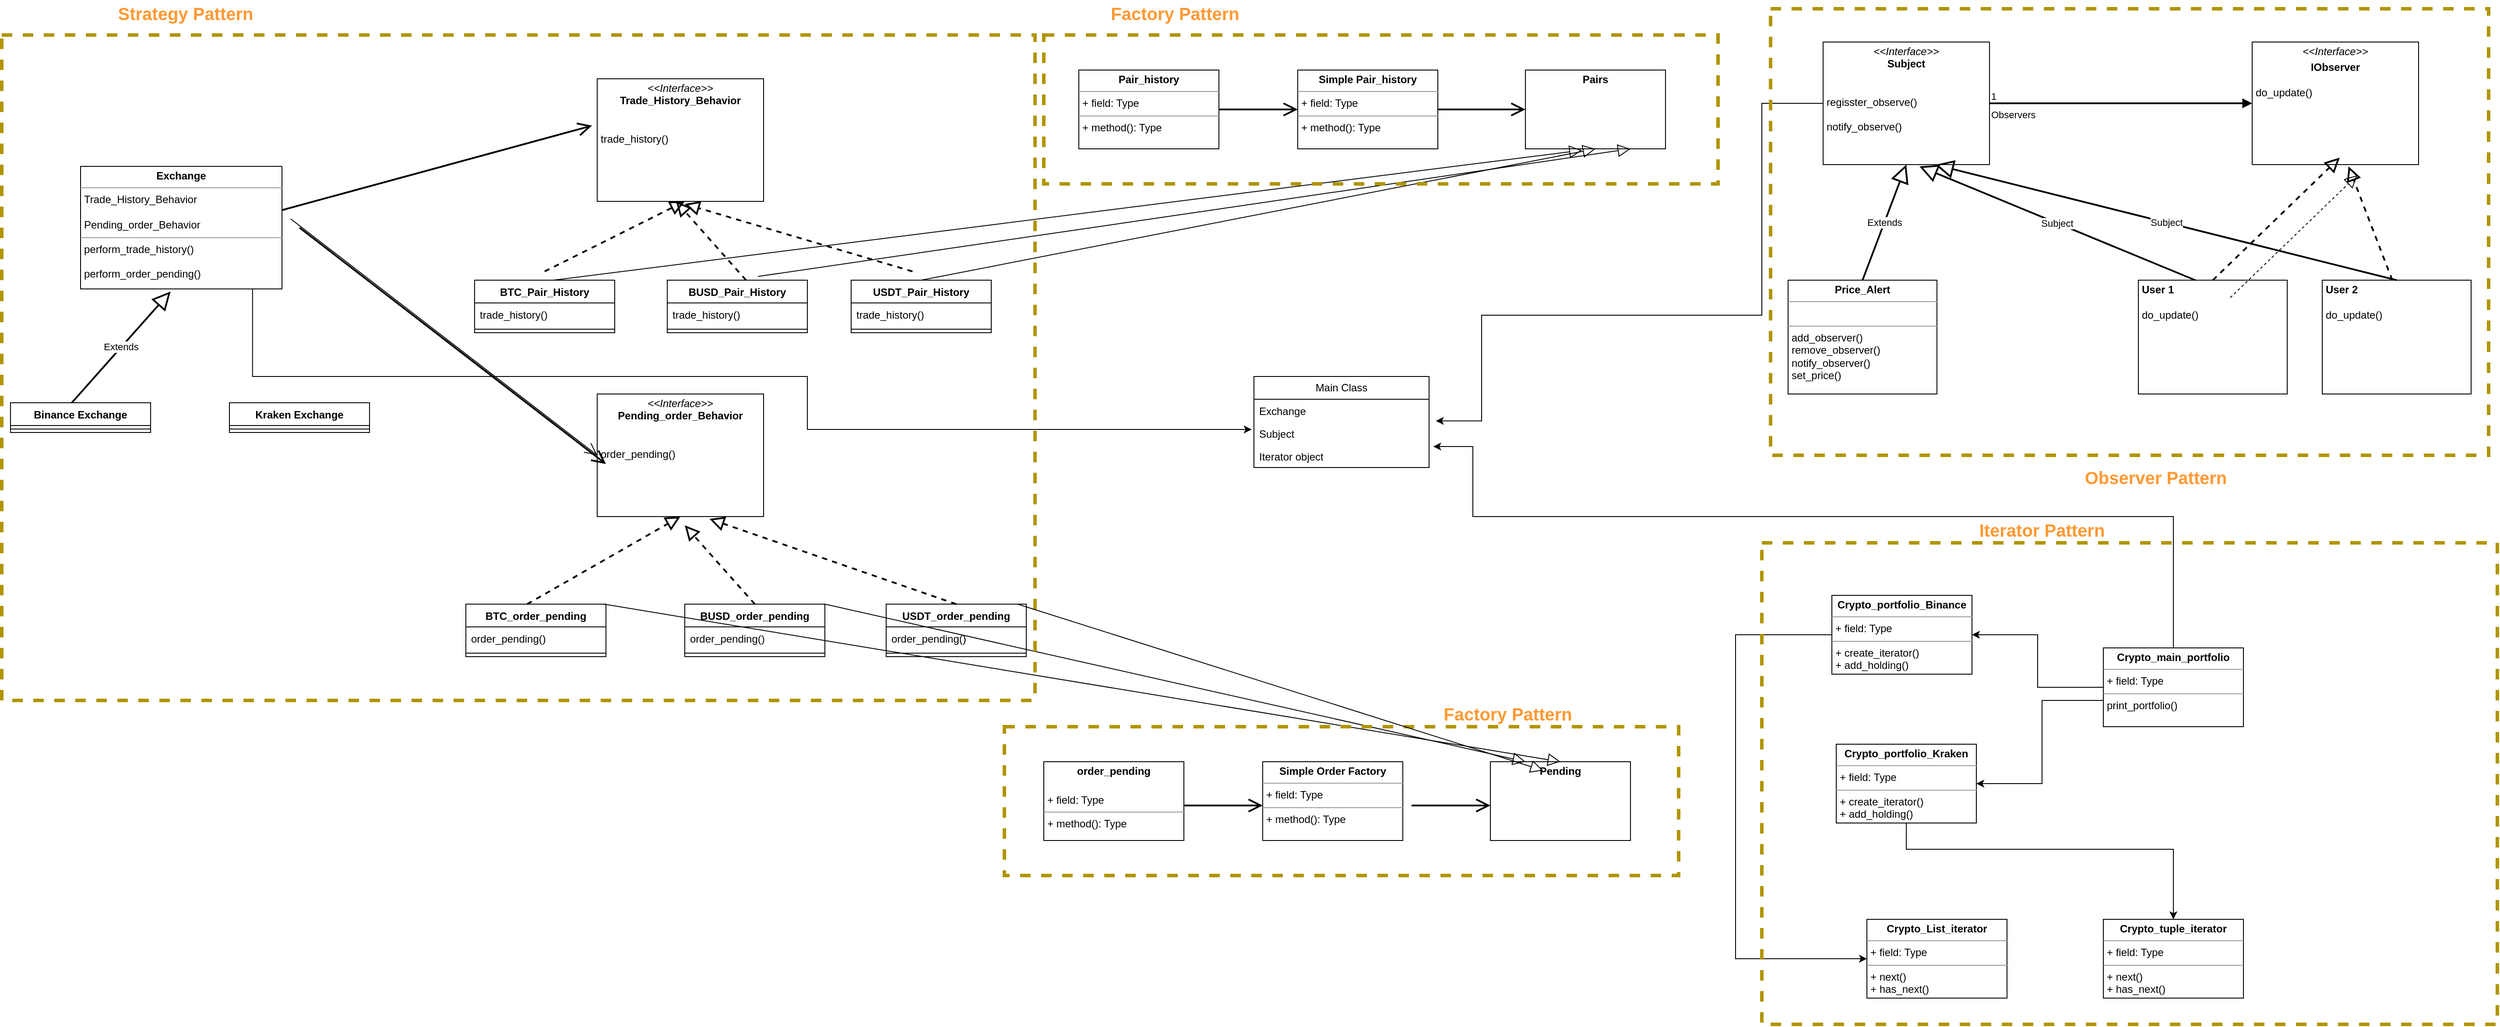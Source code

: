 <mxfile version="21.5.2" type="github">
  <diagram name="Page-1" id="w4T9-c-zakdsH0iH4GYn">
    <mxGraphModel dx="1517" dy="825" grid="1" gridSize="10" guides="1" tooltips="1" connect="1" arrows="1" fold="1" page="1" pageScale="1" pageWidth="3300" pageHeight="2339" math="0" shadow="0">
      <root>
        <mxCell id="0" />
        <mxCell id="1" parent="0" />
        <mxCell id="L4LY4rmguNBgHFEG2ncI-16" value="&lt;p style=&quot;margin:0px;margin-top:4px;text-align:center;&quot;&gt;&lt;b&gt;Exchange&lt;/b&gt;&lt;/p&gt;&lt;hr size=&quot;1&quot;&gt;&lt;p style=&quot;margin:0px;margin-left:4px;&quot;&gt;Trade_History_Behavior&lt;/p&gt;&lt;p style=&quot;margin:0px;margin-left:4px;&quot;&gt;&lt;br&gt;&lt;/p&gt;&lt;p style=&quot;margin:0px;margin-left:4px;&quot;&gt;Pending_order_Behavior&lt;/p&gt;&lt;hr size=&quot;1&quot;&gt;&lt;p style=&quot;margin:0px;margin-left:4px;&quot;&gt;perform_trade_history()&lt;/p&gt;&lt;p style=&quot;margin:0px;margin-left:4px;&quot;&gt;&lt;br&gt;&lt;/p&gt;&lt;p style=&quot;margin:0px;margin-left:4px;&quot;&gt;perform_order_pending()&lt;br&gt;&lt;/p&gt;" style="verticalAlign=top;align=left;overflow=fill;fontSize=12;fontFamily=Helvetica;html=1;whiteSpace=wrap;" vertex="1" parent="1">
          <mxGeometry x="100" y="200" width="230" height="140" as="geometry" />
        </mxCell>
        <mxCell id="L4LY4rmguNBgHFEG2ncI-18" value="&lt;p style=&quot;margin:0px;margin-top:4px;text-align:center;&quot;&gt;&lt;i&gt;&amp;lt;&amp;lt;Interface&amp;gt;&amp;gt;&lt;/i&gt;&lt;br&gt;&lt;b&gt;Trade_History_Behavior&lt;/b&gt;&lt;/p&gt;&lt;p style=&quot;margin:0px;margin-left:4px;&quot;&gt;&lt;br&gt;&lt;/p&gt;&lt;p style=&quot;margin:0px;margin-left:4px;&quot;&gt;&lt;br&gt;&lt;/p&gt;&lt;p style=&quot;margin:0px;margin-left:4px;&quot;&gt;trade_history()&lt;/p&gt;" style="verticalAlign=top;align=left;overflow=fill;fontSize=12;fontFamily=Helvetica;html=1;whiteSpace=wrap;" vertex="1" parent="1">
          <mxGeometry x="690" y="100" width="190" height="140" as="geometry" />
        </mxCell>
        <mxCell id="L4LY4rmguNBgHFEG2ncI-19" value="BTC_Pair_History" style="swimlane;fontStyle=1;align=center;verticalAlign=top;childLayout=stackLayout;horizontal=1;startSize=26;horizontalStack=0;resizeParent=1;resizeParentMax=0;resizeLast=0;collapsible=1;marginBottom=0;whiteSpace=wrap;html=1;" vertex="1" parent="1">
          <mxGeometry x="550" y="330" width="160" height="60" as="geometry" />
        </mxCell>
        <mxCell id="L4LY4rmguNBgHFEG2ncI-20" value="trade_history()" style="text;strokeColor=none;fillColor=none;align=left;verticalAlign=top;spacingLeft=4;spacingRight=4;overflow=hidden;rotatable=0;points=[[0,0.5],[1,0.5]];portConstraint=eastwest;whiteSpace=wrap;html=1;" vertex="1" parent="L4LY4rmguNBgHFEG2ncI-19">
          <mxGeometry y="26" width="160" height="26" as="geometry" />
        </mxCell>
        <mxCell id="L4LY4rmguNBgHFEG2ncI-21" value="" style="line;strokeWidth=1;fillColor=none;align=left;verticalAlign=middle;spacingTop=-1;spacingLeft=3;spacingRight=3;rotatable=0;labelPosition=right;points=[];portConstraint=eastwest;strokeColor=inherit;" vertex="1" parent="L4LY4rmguNBgHFEG2ncI-19">
          <mxGeometry y="52" width="160" height="8" as="geometry" />
        </mxCell>
        <mxCell id="L4LY4rmguNBgHFEG2ncI-23" value="BUSD_Pair_History" style="swimlane;fontStyle=1;align=center;verticalAlign=top;childLayout=stackLayout;horizontal=1;startSize=26;horizontalStack=0;resizeParent=1;resizeParentMax=0;resizeLast=0;collapsible=1;marginBottom=0;whiteSpace=wrap;html=1;" vertex="1" parent="1">
          <mxGeometry x="770" y="330" width="160" height="60" as="geometry" />
        </mxCell>
        <mxCell id="L4LY4rmguNBgHFEG2ncI-24" value="trade_history()" style="text;strokeColor=none;fillColor=none;align=left;verticalAlign=top;spacingLeft=4;spacingRight=4;overflow=hidden;rotatable=0;points=[[0,0.5],[1,0.5]];portConstraint=eastwest;whiteSpace=wrap;html=1;" vertex="1" parent="L4LY4rmguNBgHFEG2ncI-23">
          <mxGeometry y="26" width="160" height="26" as="geometry" />
        </mxCell>
        <mxCell id="L4LY4rmguNBgHFEG2ncI-25" value="" style="line;strokeWidth=1;fillColor=none;align=left;verticalAlign=middle;spacingTop=-1;spacingLeft=3;spacingRight=3;rotatable=0;labelPosition=right;points=[];portConstraint=eastwest;strokeColor=inherit;" vertex="1" parent="L4LY4rmguNBgHFEG2ncI-23">
          <mxGeometry y="52" width="160" height="8" as="geometry" />
        </mxCell>
        <mxCell id="L4LY4rmguNBgHFEG2ncI-27" value="USDT_Pair_History" style="swimlane;fontStyle=1;align=center;verticalAlign=top;childLayout=stackLayout;horizontal=1;startSize=26;horizontalStack=0;resizeParent=1;resizeParentMax=0;resizeLast=0;collapsible=1;marginBottom=0;whiteSpace=wrap;html=1;" vertex="1" parent="1">
          <mxGeometry x="980" y="330" width="160" height="60" as="geometry" />
        </mxCell>
        <mxCell id="L4LY4rmguNBgHFEG2ncI-28" value="trade_history()" style="text;strokeColor=none;fillColor=none;align=left;verticalAlign=top;spacingLeft=4;spacingRight=4;overflow=hidden;rotatable=0;points=[[0,0.5],[1,0.5]];portConstraint=eastwest;whiteSpace=wrap;html=1;" vertex="1" parent="L4LY4rmguNBgHFEG2ncI-27">
          <mxGeometry y="26" width="160" height="26" as="geometry" />
        </mxCell>
        <mxCell id="L4LY4rmguNBgHFEG2ncI-29" value="" style="line;strokeWidth=1;fillColor=none;align=left;verticalAlign=middle;spacingTop=-1;spacingLeft=3;spacingRight=3;rotatable=0;labelPosition=right;points=[];portConstraint=eastwest;strokeColor=inherit;" vertex="1" parent="L4LY4rmguNBgHFEG2ncI-27">
          <mxGeometry y="52" width="160" height="8" as="geometry" />
        </mxCell>
        <mxCell id="L4LY4rmguNBgHFEG2ncI-31" value="&lt;p style=&quot;margin:0px;margin-top:4px;text-align:center;&quot;&gt;&lt;i&gt;&amp;lt;&amp;lt;Interface&amp;gt;&amp;gt;&lt;/i&gt;&lt;br&gt;&lt;b&gt;Pending_order_Behavior&lt;/b&gt;&lt;/p&gt;&lt;p style=&quot;margin:0px;margin-left:4px;&quot;&gt;&lt;br&gt;&lt;/p&gt;&lt;p style=&quot;margin:0px;margin-left:4px;&quot;&gt;&lt;br&gt;&lt;/p&gt;&lt;p style=&quot;margin:0px;margin-left:4px;&quot;&gt;order_pending()&lt;/p&gt;" style="verticalAlign=top;align=left;overflow=fill;fontSize=12;fontFamily=Helvetica;html=1;whiteSpace=wrap;" vertex="1" parent="1">
          <mxGeometry x="690" y="460" width="190" height="140" as="geometry" />
        </mxCell>
        <mxCell id="L4LY4rmguNBgHFEG2ncI-35" value="BTC_order_pending" style="swimlane;fontStyle=1;align=center;verticalAlign=top;childLayout=stackLayout;horizontal=1;startSize=26;horizontalStack=0;resizeParent=1;resizeParentMax=0;resizeLast=0;collapsible=1;marginBottom=0;whiteSpace=wrap;html=1;" vertex="1" parent="1">
          <mxGeometry x="540" y="700" width="160" height="60" as="geometry" />
        </mxCell>
        <mxCell id="L4LY4rmguNBgHFEG2ncI-36" value="order_pending()" style="text;strokeColor=none;fillColor=none;align=left;verticalAlign=top;spacingLeft=4;spacingRight=4;overflow=hidden;rotatable=0;points=[[0,0.5],[1,0.5]];portConstraint=eastwest;whiteSpace=wrap;html=1;" vertex="1" parent="L4LY4rmguNBgHFEG2ncI-35">
          <mxGeometry y="26" width="160" height="26" as="geometry" />
        </mxCell>
        <mxCell id="L4LY4rmguNBgHFEG2ncI-37" value="" style="line;strokeWidth=1;fillColor=none;align=left;verticalAlign=middle;spacingTop=-1;spacingLeft=3;spacingRight=3;rotatable=0;labelPosition=right;points=[];portConstraint=eastwest;strokeColor=inherit;" vertex="1" parent="L4LY4rmguNBgHFEG2ncI-35">
          <mxGeometry y="52" width="160" height="8" as="geometry" />
        </mxCell>
        <mxCell id="L4LY4rmguNBgHFEG2ncI-38" value="BUSD_order_pending" style="swimlane;fontStyle=1;align=center;verticalAlign=top;childLayout=stackLayout;horizontal=1;startSize=26;horizontalStack=0;resizeParent=1;resizeParentMax=0;resizeLast=0;collapsible=1;marginBottom=0;whiteSpace=wrap;html=1;" vertex="1" parent="1">
          <mxGeometry x="790" y="700" width="160" height="60" as="geometry" />
        </mxCell>
        <mxCell id="L4LY4rmguNBgHFEG2ncI-39" value="order_pending()" style="text;strokeColor=none;fillColor=none;align=left;verticalAlign=top;spacingLeft=4;spacingRight=4;overflow=hidden;rotatable=0;points=[[0,0.5],[1,0.5]];portConstraint=eastwest;whiteSpace=wrap;html=1;" vertex="1" parent="L4LY4rmguNBgHFEG2ncI-38">
          <mxGeometry y="26" width="160" height="26" as="geometry" />
        </mxCell>
        <mxCell id="L4LY4rmguNBgHFEG2ncI-40" value="" style="line;strokeWidth=1;fillColor=none;align=left;verticalAlign=middle;spacingTop=-1;spacingLeft=3;spacingRight=3;rotatable=0;labelPosition=right;points=[];portConstraint=eastwest;strokeColor=inherit;" vertex="1" parent="L4LY4rmguNBgHFEG2ncI-38">
          <mxGeometry y="52" width="160" height="8" as="geometry" />
        </mxCell>
        <mxCell id="L4LY4rmguNBgHFEG2ncI-41" value="USDT_order_pending" style="swimlane;fontStyle=1;align=center;verticalAlign=top;childLayout=stackLayout;horizontal=1;startSize=26;horizontalStack=0;resizeParent=1;resizeParentMax=0;resizeLast=0;collapsible=1;marginBottom=0;whiteSpace=wrap;html=1;" vertex="1" parent="1">
          <mxGeometry x="1020" y="700" width="160" height="60" as="geometry" />
        </mxCell>
        <mxCell id="L4LY4rmguNBgHFEG2ncI-42" value="order_pending()" style="text;strokeColor=none;fillColor=none;align=left;verticalAlign=top;spacingLeft=4;spacingRight=4;overflow=hidden;rotatable=0;points=[[0,0.5],[1,0.5]];portConstraint=eastwest;whiteSpace=wrap;html=1;" vertex="1" parent="L4LY4rmguNBgHFEG2ncI-41">
          <mxGeometry y="26" width="160" height="26" as="geometry" />
        </mxCell>
        <mxCell id="L4LY4rmguNBgHFEG2ncI-43" value="" style="line;strokeWidth=1;fillColor=none;align=left;verticalAlign=middle;spacingTop=-1;spacingLeft=3;spacingRight=3;rotatable=0;labelPosition=right;points=[];portConstraint=eastwest;strokeColor=inherit;" vertex="1" parent="L4LY4rmguNBgHFEG2ncI-41">
          <mxGeometry y="52" width="160" height="8" as="geometry" />
        </mxCell>
        <mxCell id="L4LY4rmguNBgHFEG2ncI-44" value="" style="endArrow=block;dashed=1;endFill=0;endSize=12;html=1;rounded=0;entryX=0.5;entryY=1;entryDx=0;entryDy=0;strokeWidth=2;" edge="1" parent="1" target="L4LY4rmguNBgHFEG2ncI-31">
          <mxGeometry width="160" relative="1" as="geometry">
            <mxPoint x="610" y="700" as="sourcePoint" />
            <mxPoint x="770" y="700" as="targetPoint" />
          </mxGeometry>
        </mxCell>
        <mxCell id="L4LY4rmguNBgHFEG2ncI-45" value="" style="endArrow=block;dashed=1;endFill=0;endSize=12;html=1;rounded=0;strokeWidth=2;" edge="1" parent="1">
          <mxGeometry width="160" relative="1" as="geometry">
            <mxPoint x="870" y="700" as="sourcePoint" />
            <mxPoint x="790" y="610" as="targetPoint" />
          </mxGeometry>
        </mxCell>
        <mxCell id="L4LY4rmguNBgHFEG2ncI-46" value="" style="endArrow=block;dashed=1;endFill=0;endSize=12;html=1;rounded=0;entryX=0.675;entryY=1.019;entryDx=0;entryDy=0;entryPerimeter=0;strokeWidth=2;" edge="1" parent="1" target="L4LY4rmguNBgHFEG2ncI-31">
          <mxGeometry width="160" relative="1" as="geometry">
            <mxPoint x="1100" y="700" as="sourcePoint" />
            <mxPoint x="1275" y="600" as="targetPoint" />
          </mxGeometry>
        </mxCell>
        <mxCell id="L4LY4rmguNBgHFEG2ncI-47" value="" style="endArrow=block;dashed=1;endFill=0;endSize=12;html=1;rounded=0;entryX=0.675;entryY=1.019;entryDx=0;entryDy=0;entryPerimeter=0;strokeWidth=2;" edge="1" parent="1">
          <mxGeometry width="160" relative="1" as="geometry">
            <mxPoint x="1050" y="320" as="sourcePoint" />
            <mxPoint x="790" y="243" as="targetPoint" />
          </mxGeometry>
        </mxCell>
        <mxCell id="L4LY4rmguNBgHFEG2ncI-49" value="" style="endArrow=block;dashed=1;endFill=0;endSize=12;html=1;rounded=0;strokeWidth=2;" edge="1" parent="1">
          <mxGeometry width="160" relative="1" as="geometry">
            <mxPoint x="860" y="330" as="sourcePoint" />
            <mxPoint x="780" y="240" as="targetPoint" />
          </mxGeometry>
        </mxCell>
        <mxCell id="L4LY4rmguNBgHFEG2ncI-50" value="" style="endArrow=block;dashed=1;endFill=0;endSize=12;html=1;rounded=0;entryX=0.5;entryY=1;entryDx=0;entryDy=0;strokeWidth=2;" edge="1" parent="1">
          <mxGeometry width="160" relative="1" as="geometry">
            <mxPoint x="630" y="320" as="sourcePoint" />
            <mxPoint x="790" y="240" as="targetPoint" />
          </mxGeometry>
        </mxCell>
        <mxCell id="L4LY4rmguNBgHFEG2ncI-53" value="" style="endArrow=open;endFill=1;endSize=12;html=1;rounded=0;entryX=-0.031;entryY=0.382;entryDx=0;entryDy=0;entryPerimeter=0;strokeWidth=2;" edge="1" parent="1" target="L4LY4rmguNBgHFEG2ncI-18">
          <mxGeometry width="160" relative="1" as="geometry">
            <mxPoint x="330" y="250" as="sourcePoint" />
            <mxPoint x="490" y="250" as="targetPoint" />
          </mxGeometry>
        </mxCell>
        <mxCell id="L4LY4rmguNBgHFEG2ncI-54" value="" style="endArrow=open;endFill=1;endSize=12;html=1;rounded=0;entryX=0;entryY=0.5;entryDx=0;entryDy=0;" edge="1" parent="1" target="L4LY4rmguNBgHFEG2ncI-31">
          <mxGeometry width="160" relative="1" as="geometry">
            <mxPoint x="340" y="260" as="sourcePoint" />
            <mxPoint x="694" y="163" as="targetPoint" />
          </mxGeometry>
        </mxCell>
        <mxCell id="L4LY4rmguNBgHFEG2ncI-55" value="Binance Exchange" style="swimlane;fontStyle=1;align=center;verticalAlign=top;childLayout=stackLayout;horizontal=1;startSize=26;horizontalStack=0;resizeParent=1;resizeParentMax=0;resizeLast=0;collapsible=1;marginBottom=0;whiteSpace=wrap;html=1;" vertex="1" parent="1">
          <mxGeometry x="20" y="470" width="160" height="34" as="geometry" />
        </mxCell>
        <mxCell id="L4LY4rmguNBgHFEG2ncI-57" value="" style="line;strokeWidth=1;fillColor=none;align=left;verticalAlign=middle;spacingTop=-1;spacingLeft=3;spacingRight=3;rotatable=0;labelPosition=right;points=[];portConstraint=eastwest;strokeColor=inherit;" vertex="1" parent="L4LY4rmguNBgHFEG2ncI-55">
          <mxGeometry y="26" width="160" height="8" as="geometry" />
        </mxCell>
        <mxCell id="L4LY4rmguNBgHFEG2ncI-104" style="edgeStyle=orthogonalEdgeStyle;rounded=0;orthogonalLoop=1;jettySize=auto;html=1;entryX=-0.013;entryY=1.328;entryDx=0;entryDy=0;entryPerimeter=0;exitX=0.854;exitY=1.004;exitDx=0;exitDy=0;exitPerimeter=0;" edge="1" parent="1" source="L4LY4rmguNBgHFEG2ncI-16" target="L4LY4rmguNBgHFEG2ncI-100">
          <mxGeometry relative="1" as="geometry">
            <Array as="points">
              <mxPoint x="296" y="440" />
              <mxPoint x="930" y="440" />
              <mxPoint x="930" y="501" />
            </Array>
          </mxGeometry>
        </mxCell>
        <mxCell id="L4LY4rmguNBgHFEG2ncI-59" value="Kraken Exchange" style="swimlane;fontStyle=1;align=center;verticalAlign=top;childLayout=stackLayout;horizontal=1;startSize=26;horizontalStack=0;resizeParent=1;resizeParentMax=0;resizeLast=0;collapsible=1;marginBottom=0;whiteSpace=wrap;html=1;" vertex="1" parent="1">
          <mxGeometry x="270" y="470" width="160" height="34" as="geometry" />
        </mxCell>
        <mxCell id="L4LY4rmguNBgHFEG2ncI-61" value="" style="line;strokeWidth=1;fillColor=none;align=left;verticalAlign=middle;spacingTop=-1;spacingLeft=3;spacingRight=3;rotatable=0;labelPosition=right;points=[];portConstraint=eastwest;strokeColor=inherit;" vertex="1" parent="L4LY4rmguNBgHFEG2ncI-59">
          <mxGeometry y="26" width="160" height="8" as="geometry" />
        </mxCell>
        <mxCell id="L4LY4rmguNBgHFEG2ncI-63" value="Extends" style="endArrow=block;endSize=16;endFill=0;html=1;rounded=0;entryX=0.447;entryY=1.021;entryDx=0;entryDy=0;entryPerimeter=0;strokeWidth=2;" edge="1" parent="1" target="L4LY4rmguNBgHFEG2ncI-16">
          <mxGeometry width="160" relative="1" as="geometry">
            <mxPoint x="90" y="470" as="sourcePoint" />
            <mxPoint x="250" y="470" as="targetPoint" />
          </mxGeometry>
        </mxCell>
        <mxCell id="L4LY4rmguNBgHFEG2ncI-106" style="edgeStyle=orthogonalEdgeStyle;rounded=0;orthogonalLoop=1;jettySize=auto;html=1;entryX=1.039;entryY=-0.05;entryDx=0;entryDy=0;entryPerimeter=0;" edge="1" parent="1" source="L4LY4rmguNBgHFEG2ncI-66" target="L4LY4rmguNBgHFEG2ncI-101">
          <mxGeometry relative="1" as="geometry">
            <Array as="points">
              <mxPoint x="2020" y="128" />
              <mxPoint x="2020" y="370" />
              <mxPoint x="1700" y="370" />
              <mxPoint x="1700" y="491" />
            </Array>
          </mxGeometry>
        </mxCell>
        <mxCell id="L4LY4rmguNBgHFEG2ncI-66" value="&lt;p style=&quot;margin:0px;margin-top:4px;text-align:center;&quot;&gt;&lt;i&gt;&amp;lt;&amp;lt;Interface&amp;gt;&amp;gt;&lt;/i&gt;&lt;br&gt;&lt;b&gt;Subject&lt;/b&gt;&lt;/p&gt;&lt;p style=&quot;margin:0px;margin-left:4px;&quot;&gt;&lt;br&gt;&lt;/p&gt;&lt;p style=&quot;margin:0px;margin-left:4px;&quot;&gt;&lt;br&gt;&lt;/p&gt;&lt;p style=&quot;margin:0px;margin-left:4px;&quot;&gt;regisster_observe()&lt;/p&gt;&lt;p style=&quot;margin:0px;margin-left:4px;&quot;&gt;&lt;br&gt;&lt;/p&gt;&lt;p style=&quot;margin:0px;margin-left:4px;&quot;&gt;notify_observe()&lt;br&gt;&lt;/p&gt;" style="verticalAlign=top;align=left;overflow=fill;fontSize=12;fontFamily=Helvetica;html=1;whiteSpace=wrap;" vertex="1" parent="1">
          <mxGeometry x="2090" y="58" width="190" height="140" as="geometry" />
        </mxCell>
        <mxCell id="L4LY4rmguNBgHFEG2ncI-67" value="&lt;p style=&quot;margin:0px;margin-top:4px;text-align:center;&quot;&gt;&lt;b&gt;Price_Alert&lt;/b&gt;&lt;/p&gt;&lt;hr size=&quot;1&quot;&gt;&lt;p style=&quot;margin:0px;margin-left:4px;&quot;&gt;&lt;br&gt;&lt;/p&gt;&lt;hr size=&quot;1&quot;&gt;&lt;p style=&quot;margin:0px;margin-left:4px;&quot;&gt;add_observer()&lt;/p&gt;&lt;p style=&quot;margin:0px;margin-left:4px;&quot;&gt;remove_observer()&lt;/p&gt;&lt;p style=&quot;margin:0px;margin-left:4px;&quot;&gt;notify_observer()&lt;/p&gt;&lt;p style=&quot;margin:0px;margin-left:4px;&quot;&gt;set_price()&lt;/p&gt;" style="verticalAlign=top;align=left;overflow=fill;fontSize=12;fontFamily=Helvetica;html=1;whiteSpace=wrap;" vertex="1" parent="1">
          <mxGeometry x="2050" y="330" width="170" height="130" as="geometry" />
        </mxCell>
        <mxCell id="L4LY4rmguNBgHFEG2ncI-64" value="Extends" style="endArrow=block;endSize=16;endFill=0;html=1;rounded=0;entryX=0.5;entryY=1;entryDx=0;entryDy=0;exitX=0.5;exitY=0;exitDx=0;exitDy=0;strokeWidth=2;" edge="1" parent="1" source="L4LY4rmguNBgHFEG2ncI-67" target="L4LY4rmguNBgHFEG2ncI-66">
          <mxGeometry width="160" relative="1" as="geometry">
            <mxPoint x="1940" y="410" as="sourcePoint" />
            <mxPoint x="1690" y="300" as="targetPoint" />
          </mxGeometry>
        </mxCell>
        <mxCell id="L4LY4rmguNBgHFEG2ncI-69" value="&lt;p style=&quot;margin:0px;margin-top:4px;text-align:center;&quot;&gt;&lt;i&gt;&amp;lt;&amp;lt;Interface&amp;gt;&amp;gt;&lt;/i&gt;&lt;br&gt;&lt;/p&gt;&lt;p style=&quot;margin:0px;margin-top:4px;text-align:center;&quot;&gt;&lt;b&gt;IObserver&lt;/b&gt;&lt;/p&gt;&lt;p style=&quot;margin:0px;margin-left:4px;&quot;&gt;&lt;br&gt;&lt;/p&gt;&lt;p style=&quot;margin:0px;margin-left:4px;&quot;&gt;do_update()&lt;/p&gt;" style="verticalAlign=top;align=left;overflow=fill;fontSize=12;fontFamily=Helvetica;html=1;whiteSpace=wrap;" vertex="1" parent="1">
          <mxGeometry x="2580" y="58" width="190" height="140" as="geometry" />
        </mxCell>
        <mxCell id="L4LY4rmguNBgHFEG2ncI-70" value="Observers" style="endArrow=block;endFill=1;html=1;edgeStyle=orthogonalEdgeStyle;align=left;verticalAlign=top;rounded=0;entryX=0;entryY=0.5;entryDx=0;entryDy=0;exitX=1;exitY=0.5;exitDx=0;exitDy=0;strokeWidth=2;" edge="1" parent="1" source="L4LY4rmguNBgHFEG2ncI-66" target="L4LY4rmguNBgHFEG2ncI-69">
          <mxGeometry x="-1" relative="1" as="geometry">
            <mxPoint x="2090" y="219.23" as="sourcePoint" />
            <mxPoint x="2250" y="219.23" as="targetPoint" />
            <Array as="points">
              <mxPoint x="2350" y="128" />
              <mxPoint x="2350" y="128" />
            </Array>
          </mxGeometry>
        </mxCell>
        <mxCell id="L4LY4rmguNBgHFEG2ncI-71" value="1" style="edgeLabel;resizable=0;html=1;align=left;verticalAlign=bottom;" connectable="0" vertex="1" parent="L4LY4rmguNBgHFEG2ncI-70">
          <mxGeometry x="-1" relative="1" as="geometry" />
        </mxCell>
        <mxCell id="L4LY4rmguNBgHFEG2ncI-73" value="&lt;p style=&quot;margin:0px;margin-top:4px;text-align:center;&quot;&gt;&lt;/p&gt;&lt;p style=&quot;margin:0px;margin-left:4px;&quot;&gt;&lt;b&gt;User 1&lt;/b&gt;&lt;/p&gt;&lt;p style=&quot;margin:0px;margin-left:4px;&quot;&gt;&lt;/p&gt;&lt;p style=&quot;margin:0px;margin-left:4px;&quot;&gt;&lt;br&gt;&lt;/p&gt;&lt;p style=&quot;margin:0px;margin-left:4px;&quot;&gt;do_update()&lt;/p&gt;" style="verticalAlign=top;align=left;overflow=fill;fontSize=12;fontFamily=Helvetica;html=1;whiteSpace=wrap;" vertex="1" parent="1">
          <mxGeometry x="2450" y="330" width="170" height="130" as="geometry" />
        </mxCell>
        <mxCell id="L4LY4rmguNBgHFEG2ncI-76" value="&lt;p style=&quot;margin:0px;margin-top:4px;text-align:center;&quot;&gt;&lt;/p&gt;&lt;p style=&quot;margin:0px;margin-left:4px;&quot;&gt;&lt;b&gt;User 2&lt;/b&gt;&lt;/p&gt;&lt;p style=&quot;margin:0px;margin-left:4px;&quot;&gt;&lt;/p&gt;&lt;p style=&quot;margin:0px;margin-left:4px;&quot;&gt;&lt;br&gt;&lt;/p&gt;&lt;p style=&quot;margin:0px;margin-left:4px;&quot;&gt;do_update()&lt;/p&gt;" style="verticalAlign=top;align=left;overflow=fill;fontSize=12;fontFamily=Helvetica;html=1;whiteSpace=wrap;" vertex="1" parent="1">
          <mxGeometry x="2660" y="330" width="170" height="130" as="geometry" />
        </mxCell>
        <mxCell id="L4LY4rmguNBgHFEG2ncI-77" value="" style="endArrow=block;dashed=1;endFill=0;endSize=12;html=1;rounded=0;entryX=0.5;entryY=1;entryDx=0;entryDy=0;exitX=0.5;exitY=0;exitDx=0;exitDy=0;strokeWidth=2;" edge="1" parent="1" source="L4LY4rmguNBgHFEG2ncI-73">
          <mxGeometry width="160" relative="1" as="geometry">
            <mxPoint x="2550" y="320" as="sourcePoint" />
            <mxPoint x="2680" y="190" as="targetPoint" />
          </mxGeometry>
        </mxCell>
        <mxCell id="L4LY4rmguNBgHFEG2ncI-79" value="Subject" style="endArrow=block;endSize=16;endFill=0;html=1;rounded=0;entryX=0.5;entryY=1;entryDx=0;entryDy=0;strokeWidth=2;" edge="1" parent="1">
          <mxGeometry width="160" relative="1" as="geometry">
            <mxPoint x="2515" y="330" as="sourcePoint" />
            <mxPoint x="2200" y="200" as="targetPoint" />
          </mxGeometry>
        </mxCell>
        <mxCell id="L4LY4rmguNBgHFEG2ncI-80" value="Subject" style="endArrow=block;endSize=16;endFill=0;html=1;rounded=0;entryX=0.674;entryY=1.001;entryDx=0;entryDy=0;exitX=0.5;exitY=0;exitDx=0;exitDy=0;entryPerimeter=0;strokeWidth=2;" edge="1" parent="1" source="L4LY4rmguNBgHFEG2ncI-76" target="L4LY4rmguNBgHFEG2ncI-66">
          <mxGeometry width="160" relative="1" as="geometry">
            <mxPoint x="1965" y="442" as="sourcePoint" />
            <mxPoint x="2015" y="310" as="targetPoint" />
          </mxGeometry>
        </mxCell>
        <mxCell id="L4LY4rmguNBgHFEG2ncI-81" value="&lt;p style=&quot;margin:0px;margin-top:4px;text-align:center;&quot;&gt;&lt;b&gt;Pair_history&lt;/b&gt;&lt;/p&gt;&lt;hr size=&quot;1&quot;&gt;&lt;p style=&quot;margin:0px;margin-left:4px;&quot;&gt;+ field: Type&lt;/p&gt;&lt;hr size=&quot;1&quot;&gt;&lt;p style=&quot;margin:0px;margin-left:4px;&quot;&gt;+ method(): Type&lt;/p&gt;" style="verticalAlign=top;align=left;overflow=fill;fontSize=12;fontFamily=Helvetica;html=1;whiteSpace=wrap;" vertex="1" parent="1">
          <mxGeometry x="1240" y="90" width="160" height="90" as="geometry" />
        </mxCell>
        <mxCell id="L4LY4rmguNBgHFEG2ncI-83" value="&lt;p style=&quot;margin:0px;margin-top:4px;text-align:center;&quot;&gt;&lt;b&gt;Simple Pair_history&lt;/b&gt;&lt;/p&gt;&lt;hr size=&quot;1&quot;&gt;&lt;p style=&quot;margin:0px;margin-left:4px;&quot;&gt;+ field: Type&lt;/p&gt;&lt;hr size=&quot;1&quot;&gt;&lt;p style=&quot;margin:0px;margin-left:4px;&quot;&gt;+ method(): Type&lt;/p&gt;" style="verticalAlign=top;align=left;overflow=fill;fontSize=12;fontFamily=Helvetica;html=1;whiteSpace=wrap;" vertex="1" parent="1">
          <mxGeometry x="1490" y="90" width="160" height="90" as="geometry" />
        </mxCell>
        <mxCell id="L4LY4rmguNBgHFEG2ncI-84" value="&lt;p style=&quot;margin:0px;margin-top:4px;text-align:center;&quot;&gt;&lt;b&gt;Pairs&lt;/b&gt;&lt;/p&gt;" style="verticalAlign=top;align=left;overflow=fill;fontSize=12;fontFamily=Helvetica;html=1;whiteSpace=wrap;" vertex="1" parent="1">
          <mxGeometry x="1750" y="90" width="160" height="90" as="geometry" />
        </mxCell>
        <mxCell id="L4LY4rmguNBgHFEG2ncI-86" value="" style="endArrow=block;endFill=0;endSize=12;html=1;rounded=0;entryX=0.404;entryY=1.018;entryDx=0;entryDy=0;entryPerimeter=0;" edge="1" parent="1" target="L4LY4rmguNBgHFEG2ncI-84">
          <mxGeometry width="160" relative="1" as="geometry">
            <mxPoint x="640" y="330" as="sourcePoint" />
            <mxPoint x="800" y="250" as="targetPoint" />
          </mxGeometry>
        </mxCell>
        <mxCell id="L4LY4rmguNBgHFEG2ncI-87" value="" style="endArrow=block;endFill=0;endSize=12;html=1;rounded=0;entryX=0.5;entryY=1;entryDx=0;entryDy=0;" edge="1" parent="1" target="L4LY4rmguNBgHFEG2ncI-84">
          <mxGeometry width="160" relative="1" as="geometry">
            <mxPoint x="1060" y="330" as="sourcePoint" />
            <mxPoint x="800" y="253" as="targetPoint" />
          </mxGeometry>
        </mxCell>
        <mxCell id="L4LY4rmguNBgHFEG2ncI-88" value="" style="endArrow=block;endFill=0;endSize=12;html=1;rounded=0;entryX=0.75;entryY=1;entryDx=0;entryDy=0;exitX=0.648;exitY=-0.071;exitDx=0;exitDy=0;exitPerimeter=0;" edge="1" parent="1" source="L4LY4rmguNBgHFEG2ncI-23" target="L4LY4rmguNBgHFEG2ncI-84">
          <mxGeometry width="160" relative="1" as="geometry">
            <mxPoint x="870" y="340" as="sourcePoint" />
            <mxPoint x="790" y="250" as="targetPoint" />
          </mxGeometry>
        </mxCell>
        <mxCell id="L4LY4rmguNBgHFEG2ncI-89" value="" style="endArrow=open;endFill=1;endSize=12;html=1;rounded=0;entryX=0;entryY=0.5;entryDx=0;entryDy=0;exitX=1;exitY=0.5;exitDx=0;exitDy=0;strokeWidth=2;" edge="1" parent="1" source="L4LY4rmguNBgHFEG2ncI-81" target="L4LY4rmguNBgHFEG2ncI-83">
          <mxGeometry width="160" relative="1" as="geometry">
            <mxPoint x="1290" y="150" as="sourcePoint" />
            <mxPoint x="1644" y="53" as="targetPoint" />
          </mxGeometry>
        </mxCell>
        <mxCell id="L4LY4rmguNBgHFEG2ncI-90" value="" style="endArrow=open;endFill=1;endSize=12;html=1;rounded=0;entryX=0;entryY=0.5;entryDx=0;entryDy=0;strokeWidth=2;" edge="1" parent="1" target="L4LY4rmguNBgHFEG2ncI-84">
          <mxGeometry width="160" relative="1" as="geometry">
            <mxPoint x="1650" y="135" as="sourcePoint" />
            <mxPoint x="1610" y="148.46" as="targetPoint" />
          </mxGeometry>
        </mxCell>
        <mxCell id="L4LY4rmguNBgHFEG2ncI-91" value="&lt;p style=&quot;margin:0px;margin-top:4px;text-align:center;&quot;&gt;&lt;b&gt;order_pending&lt;/b&gt;&lt;/p&gt;&lt;p style=&quot;margin:0px;margin-top:4px;text-align:center;&quot;&gt;&lt;b&gt;&lt;br&gt;&lt;/b&gt;&lt;/p&gt;&lt;p style=&quot;margin:0px;margin-left:4px;&quot;&gt;+ field: Type&lt;/p&gt;&lt;hr size=&quot;1&quot;&gt;&lt;p style=&quot;margin:0px;margin-left:4px;&quot;&gt;+ method(): Type&lt;/p&gt;" style="verticalAlign=top;align=left;overflow=fill;fontSize=12;fontFamily=Helvetica;html=1;whiteSpace=wrap;" vertex="1" parent="1">
          <mxGeometry x="1200" y="880" width="160" height="90" as="geometry" />
        </mxCell>
        <mxCell id="L4LY4rmguNBgHFEG2ncI-92" value="&lt;p style=&quot;margin:0px;margin-top:4px;text-align:center;&quot;&gt;&lt;b&gt;Simple Order Factory&lt;/b&gt;&lt;/p&gt;&lt;hr size=&quot;1&quot;&gt;&lt;p style=&quot;margin:0px;margin-left:4px;&quot;&gt;+ field: Type&lt;/p&gt;&lt;hr size=&quot;1&quot;&gt;&lt;p style=&quot;margin:0px;margin-left:4px;&quot;&gt;+ method(): Type&lt;/p&gt;" style="verticalAlign=top;align=left;overflow=fill;fontSize=12;fontFamily=Helvetica;html=1;whiteSpace=wrap;" vertex="1" parent="1">
          <mxGeometry x="1450" y="880" width="160" height="90" as="geometry" />
        </mxCell>
        <mxCell id="L4LY4rmguNBgHFEG2ncI-93" value="&lt;p style=&quot;margin:0px;margin-top:4px;text-align:center;&quot;&gt;&lt;b&gt;Pending&lt;/b&gt;&lt;/p&gt;" style="verticalAlign=top;align=left;overflow=fill;fontSize=12;fontFamily=Helvetica;html=1;whiteSpace=wrap;" vertex="1" parent="1">
          <mxGeometry x="1710" y="880" width="160" height="90" as="geometry" />
        </mxCell>
        <mxCell id="L4LY4rmguNBgHFEG2ncI-94" value="" style="endArrow=block;endFill=0;endSize=12;html=1;rounded=0;entryX=0.5;entryY=0;entryDx=0;entryDy=0;" edge="1" parent="1" target="L4LY4rmguNBgHFEG2ncI-93">
          <mxGeometry width="160" relative="1" as="geometry">
            <mxPoint x="697.5" y="700" as="sourcePoint" />
            <mxPoint x="1742.5" y="562" as="targetPoint" />
          </mxGeometry>
        </mxCell>
        <mxCell id="L4LY4rmguNBgHFEG2ncI-95" value="" style="endArrow=block;endFill=0;endSize=12;html=1;rounded=0;exitX=1;exitY=0;exitDx=0;exitDy=0;entryX=0.25;entryY=0;entryDx=0;entryDy=0;" edge="1" parent="1" source="L4LY4rmguNBgHFEG2ncI-38" target="L4LY4rmguNBgHFEG2ncI-93">
          <mxGeometry width="160" relative="1" as="geometry">
            <mxPoint x="707.5" y="710" as="sourcePoint" />
            <mxPoint x="1660" y="580" as="targetPoint" />
          </mxGeometry>
        </mxCell>
        <mxCell id="L4LY4rmguNBgHFEG2ncI-97" value="" style="endArrow=open;endFill=1;endSize=12;html=1;rounded=0;entryX=0;entryY=0.5;entryDx=0;entryDy=0;exitX=1;exitY=0.5;exitDx=0;exitDy=0;strokeWidth=2;" edge="1" parent="1">
          <mxGeometry width="160" relative="1" as="geometry">
            <mxPoint x="1360" y="930" as="sourcePoint" />
            <mxPoint x="1450" y="930" as="targetPoint" />
          </mxGeometry>
        </mxCell>
        <mxCell id="L4LY4rmguNBgHFEG2ncI-98" value="" style="endArrow=open;endFill=1;endSize=12;html=1;rounded=0;entryX=0;entryY=0.5;entryDx=0;entryDy=0;exitX=1;exitY=0.5;exitDx=0;exitDy=0;strokeWidth=2;" edge="1" parent="1">
          <mxGeometry width="160" relative="1" as="geometry">
            <mxPoint x="1620" y="930" as="sourcePoint" />
            <mxPoint x="1710" y="930" as="targetPoint" />
          </mxGeometry>
        </mxCell>
        <mxCell id="L4LY4rmguNBgHFEG2ncI-99" value="Main Class" style="swimlane;fontStyle=0;childLayout=stackLayout;horizontal=1;startSize=26;fillColor=none;horizontalStack=0;resizeParent=1;resizeParentMax=0;resizeLast=0;collapsible=1;marginBottom=0;whiteSpace=wrap;html=1;" vertex="1" parent="1">
          <mxGeometry x="1440" y="440" width="200" height="104" as="geometry" />
        </mxCell>
        <mxCell id="L4LY4rmguNBgHFEG2ncI-100" value="Exchange" style="text;strokeColor=none;fillColor=none;align=left;verticalAlign=top;spacingLeft=4;spacingRight=4;overflow=hidden;rotatable=0;points=[[0,0.5],[1,0.5]];portConstraint=eastwest;whiteSpace=wrap;html=1;" vertex="1" parent="L4LY4rmguNBgHFEG2ncI-99">
          <mxGeometry y="26" width="200" height="26" as="geometry" />
        </mxCell>
        <mxCell id="L4LY4rmguNBgHFEG2ncI-101" value="Subject" style="text;strokeColor=none;fillColor=none;align=left;verticalAlign=top;spacingLeft=4;spacingRight=4;overflow=hidden;rotatable=0;points=[[0,0.5],[1,0.5]];portConstraint=eastwest;whiteSpace=wrap;html=1;" vertex="1" parent="L4LY4rmguNBgHFEG2ncI-99">
          <mxGeometry y="52" width="200" height="26" as="geometry" />
        </mxCell>
        <mxCell id="L4LY4rmguNBgHFEG2ncI-102" value="Iterator object" style="text;strokeColor=none;fillColor=none;align=left;verticalAlign=top;spacingLeft=4;spacingRight=4;overflow=hidden;rotatable=0;points=[[0,0.5],[1,0.5]];portConstraint=eastwest;whiteSpace=wrap;html=1;" vertex="1" parent="L4LY4rmguNBgHFEG2ncI-99">
          <mxGeometry y="78" width="200" height="26" as="geometry" />
        </mxCell>
        <mxCell id="L4LY4rmguNBgHFEG2ncI-107" value="" style="rounded=0;whiteSpace=wrap;html=1;fillColor=none;dashed=1;strokeWidth=4;fontColor=#000000;strokeColor=#B09500;" vertex="1" parent="1">
          <mxGeometry x="10" y="50" width="1180" height="760" as="geometry" />
        </mxCell>
        <mxCell id="L4LY4rmguNBgHFEG2ncI-103" value="" style="endArrow=open;endFill=1;endSize=12;html=1;rounded=0;entryX=0;entryY=0.5;entryDx=0;entryDy=0;strokeWidth=2;" edge="1" parent="1">
          <mxGeometry width="160" relative="1" as="geometry">
            <mxPoint x="350" y="270" as="sourcePoint" />
            <mxPoint x="700" y="540" as="targetPoint" />
          </mxGeometry>
        </mxCell>
        <mxCell id="L4LY4rmguNBgHFEG2ncI-109" value="" style="rounded=0;whiteSpace=wrap;html=1;fillColor=none;dashed=1;strokeWidth=4;fontColor=#000000;strokeColor=#B09500;" vertex="1" parent="1">
          <mxGeometry x="1200" y="50" width="770" height="170" as="geometry" />
        </mxCell>
        <mxCell id="L4LY4rmguNBgHFEG2ncI-108" value="" style="rounded=0;whiteSpace=wrap;html=1;fillColor=none;dashed=1;strokeWidth=4;fontColor=#000000;strokeColor=#B09500;" vertex="1" parent="1">
          <mxGeometry x="1155" y="840" width="770" height="170" as="geometry" />
        </mxCell>
        <mxCell id="L4LY4rmguNBgHFEG2ncI-111" value="" style="endArrow=block;endFill=0;endSize=12;html=1;rounded=0;exitX=1;exitY=0;exitDx=0;exitDy=0;entryX=0.799;entryY=0.294;entryDx=0;entryDy=0;entryPerimeter=0;" edge="1" parent="1" target="L4LY4rmguNBgHFEG2ncI-108">
          <mxGeometry width="160" relative="1" as="geometry">
            <mxPoint x="1170" y="700" as="sourcePoint" />
            <mxPoint x="1970" y="880" as="targetPoint" />
          </mxGeometry>
        </mxCell>
        <mxCell id="L4LY4rmguNBgHFEG2ncI-112" value="" style="endArrow=block;dashed=1;endFill=0;endSize=12;html=1;rounded=0;entryX=0.5;entryY=1;entryDx=0;entryDy=0;strokeWidth=2;" edge="1" parent="1">
          <mxGeometry width="160" relative="1" as="geometry">
            <mxPoint x="2740" y="330" as="sourcePoint" />
            <mxPoint x="2690" y="200" as="targetPoint" />
          </mxGeometry>
        </mxCell>
        <mxCell id="L4LY4rmguNBgHFEG2ncI-113" value="" style="endArrow=block;dashed=1;endFill=0;endSize=12;html=1;rounded=0;entryX=0.5;entryY=1;entryDx=0;entryDy=0;exitX=0.5;exitY=0;exitDx=0;exitDy=0;" edge="1" parent="1">
          <mxGeometry width="160" relative="1" as="geometry">
            <mxPoint x="2555" y="350" as="sourcePoint" />
            <mxPoint x="2700" y="210" as="targetPoint" />
          </mxGeometry>
        </mxCell>
        <mxCell id="L4LY4rmguNBgHFEG2ncI-114" value="" style="rounded=0;whiteSpace=wrap;html=1;fillColor=none;dashed=1;strokeWidth=4;fontColor=#000000;strokeColor=#B09500;" vertex="1" parent="1">
          <mxGeometry x="2030" y="20" width="820" height="510" as="geometry" />
        </mxCell>
        <mxCell id="L4LY4rmguNBgHFEG2ncI-115" value="Strategy Pattern" style="text;html=1;strokeColor=none;fillColor=none;align=center;verticalAlign=middle;whiteSpace=wrap;rounded=0;fontSize=20;fontStyle=1;fontColor=#FF9933;" vertex="1" parent="1">
          <mxGeometry x="120" y="10" width="200" height="30" as="geometry" />
        </mxCell>
        <mxCell id="L4LY4rmguNBgHFEG2ncI-116" value="Factory Pattern" style="text;html=1;strokeColor=none;fillColor=none;align=center;verticalAlign=middle;whiteSpace=wrap;rounded=0;fontSize=20;fontStyle=1;fontColor=#FF9933;" vertex="1" parent="1">
          <mxGeometry x="1250" y="10" width="200" height="30" as="geometry" />
        </mxCell>
        <mxCell id="L4LY4rmguNBgHFEG2ncI-118" value="Factory Pattern" style="text;html=1;strokeColor=none;fillColor=none;align=center;verticalAlign=middle;whiteSpace=wrap;rounded=0;fontSize=20;fontStyle=1;fontColor=#FF9933;" vertex="1" parent="1">
          <mxGeometry x="1630" y="810" width="200" height="30" as="geometry" />
        </mxCell>
        <mxCell id="L4LY4rmguNBgHFEG2ncI-119" value="Observer Pattern" style="text;html=1;strokeColor=none;fillColor=none;align=center;verticalAlign=middle;whiteSpace=wrap;rounded=0;fontSize=20;fontStyle=1;fontColor=#FF9933;" vertex="1" parent="1">
          <mxGeometry x="2370" y="540" width="200" height="30" as="geometry" />
        </mxCell>
        <mxCell id="L4LY4rmguNBgHFEG2ncI-132" style="edgeStyle=orthogonalEdgeStyle;rounded=0;orthogonalLoop=1;jettySize=auto;html=1;entryX=0;entryY=0.5;entryDx=0;entryDy=0;" edge="1" parent="1" source="L4LY4rmguNBgHFEG2ncI-120" target="L4LY4rmguNBgHFEG2ncI-125">
          <mxGeometry relative="1" as="geometry">
            <Array as="points">
              <mxPoint x="1990" y="735" />
              <mxPoint x="1990" y="1105" />
            </Array>
          </mxGeometry>
        </mxCell>
        <mxCell id="L4LY4rmguNBgHFEG2ncI-120" value="&lt;p style=&quot;margin:0px;margin-top:4px;text-align:center;&quot;&gt;&lt;b&gt;Crypto_portfolio_Binance&lt;/b&gt;&lt;/p&gt;&lt;hr size=&quot;1&quot;&gt;&lt;p style=&quot;margin:0px;margin-left:4px;&quot;&gt;+ field: Type&lt;/p&gt;&lt;hr size=&quot;1&quot;&gt;&lt;p style=&quot;margin:0px;margin-left:4px;&quot;&gt;+ create_iterator()&lt;/p&gt;&lt;p style=&quot;margin:0px;margin-left:4px;&quot;&gt;+ add_holding()&lt;/p&gt;" style="verticalAlign=top;align=left;overflow=fill;fontSize=12;fontFamily=Helvetica;html=1;whiteSpace=wrap;" vertex="1" parent="1">
          <mxGeometry x="2100" y="690" width="160" height="90" as="geometry" />
        </mxCell>
        <mxCell id="L4LY4rmguNBgHFEG2ncI-133" style="edgeStyle=orthogonalEdgeStyle;rounded=0;orthogonalLoop=1;jettySize=auto;html=1;entryX=0.5;entryY=0;entryDx=0;entryDy=0;" edge="1" parent="1" source="L4LY4rmguNBgHFEG2ncI-122" target="L4LY4rmguNBgHFEG2ncI-130">
          <mxGeometry relative="1" as="geometry">
            <Array as="points">
              <mxPoint x="2185" y="980" />
              <mxPoint x="2490" y="980" />
            </Array>
          </mxGeometry>
        </mxCell>
        <mxCell id="L4LY4rmguNBgHFEG2ncI-122" value="&lt;p style=&quot;margin:0px;margin-top:4px;text-align:center;&quot;&gt;&lt;b&gt;Crypto_portfolio_Kraken&lt;/b&gt;&lt;br&gt;&lt;/p&gt;&lt;hr size=&quot;1&quot;&gt;&lt;p style=&quot;margin:0px;margin-left:4px;&quot;&gt;+ field: Type&lt;/p&gt;&lt;hr size=&quot;1&quot;&gt;&lt;p style=&quot;margin: 0px 0px 0px 4px;&quot;&gt;+ create_iterator()&lt;/p&gt;&lt;p style=&quot;margin: 0px 0px 0px 4px;&quot;&gt;+ add_holding()&lt;/p&gt;" style="verticalAlign=top;align=left;overflow=fill;fontSize=12;fontFamily=Helvetica;html=1;whiteSpace=wrap;" vertex="1" parent="1">
          <mxGeometry x="2105" y="860" width="160" height="90" as="geometry" />
        </mxCell>
        <mxCell id="L4LY4rmguNBgHFEG2ncI-126" style="edgeStyle=orthogonalEdgeStyle;rounded=0;orthogonalLoop=1;jettySize=auto;html=1;entryX=1;entryY=0.5;entryDx=0;entryDy=0;" edge="1" parent="1" source="L4LY4rmguNBgHFEG2ncI-123" target="L4LY4rmguNBgHFEG2ncI-120">
          <mxGeometry relative="1" as="geometry" />
        </mxCell>
        <mxCell id="L4LY4rmguNBgHFEG2ncI-127" style="edgeStyle=orthogonalEdgeStyle;rounded=0;orthogonalLoop=1;jettySize=auto;html=1;entryX=1;entryY=0.5;entryDx=0;entryDy=0;" edge="1" parent="1" target="L4LY4rmguNBgHFEG2ncI-122">
          <mxGeometry relative="1" as="geometry">
            <mxPoint x="2410" y="810" as="sourcePoint" />
            <mxPoint x="2265" y="920" as="targetPoint" />
            <Array as="points">
              <mxPoint x="2340" y="810" />
              <mxPoint x="2340" y="905" />
            </Array>
          </mxGeometry>
        </mxCell>
        <mxCell id="L4LY4rmguNBgHFEG2ncI-134" style="edgeStyle=orthogonalEdgeStyle;rounded=0;orthogonalLoop=1;jettySize=auto;html=1;entryX=1.024;entryY=0.077;entryDx=0;entryDy=0;entryPerimeter=0;" edge="1" parent="1" source="L4LY4rmguNBgHFEG2ncI-123" target="L4LY4rmguNBgHFEG2ncI-102">
          <mxGeometry relative="1" as="geometry">
            <Array as="points">
              <mxPoint x="2490" y="600" />
              <mxPoint x="1690" y="600" />
              <mxPoint x="1690" y="520" />
            </Array>
          </mxGeometry>
        </mxCell>
        <mxCell id="L4LY4rmguNBgHFEG2ncI-123" value="&lt;p style=&quot;margin:0px;margin-top:4px;text-align:center;&quot;&gt;&lt;b&gt;Crypto_main_portfolio&lt;/b&gt;&lt;/p&gt;&lt;hr size=&quot;1&quot;&gt;&lt;p style=&quot;margin:0px;margin-left:4px;&quot;&gt;+ field: Type&lt;/p&gt;&lt;hr size=&quot;1&quot;&gt;&lt;p style=&quot;margin:0px;margin-left:4px;&quot;&gt;print_portfolio()&lt;/p&gt;" style="verticalAlign=top;align=left;overflow=fill;fontSize=12;fontFamily=Helvetica;html=1;whiteSpace=wrap;" vertex="1" parent="1">
          <mxGeometry x="2410" y="750" width="160" height="90" as="geometry" />
        </mxCell>
        <mxCell id="L4LY4rmguNBgHFEG2ncI-125" value="&lt;p style=&quot;margin:0px;margin-top:4px;text-align:center;&quot;&gt;&lt;b&gt;Crypto_List_iterator&lt;/b&gt;&lt;br&gt;&lt;/p&gt;&lt;hr size=&quot;1&quot;&gt;&lt;p style=&quot;margin:0px;margin-left:4px;&quot;&gt;+ field: Type&lt;/p&gt;&lt;hr size=&quot;1&quot;&gt;&lt;p style=&quot;margin:0px;margin-left:4px;&quot;&gt;+ next()&lt;/p&gt;&lt;p style=&quot;margin:0px;margin-left:4px;&quot;&gt;+ has_next()&lt;/p&gt;" style="verticalAlign=top;align=left;overflow=fill;fontSize=12;fontFamily=Helvetica;html=1;whiteSpace=wrap;" vertex="1" parent="1">
          <mxGeometry x="2140" y="1060" width="160" height="90" as="geometry" />
        </mxCell>
        <mxCell id="L4LY4rmguNBgHFEG2ncI-128" value="" style="rounded=0;whiteSpace=wrap;html=1;fillColor=none;dashed=1;strokeWidth=4;fontColor=#000000;strokeColor=#B09500;" vertex="1" parent="1">
          <mxGeometry x="2020" y="630" width="840" height="550" as="geometry" />
        </mxCell>
        <mxCell id="L4LY4rmguNBgHFEG2ncI-129" value="Iterator Pattern" style="text;html=1;strokeColor=none;fillColor=none;align=center;verticalAlign=middle;whiteSpace=wrap;rounded=0;fontSize=20;fontStyle=1;fontColor=#FF9933;" vertex="1" parent="1">
          <mxGeometry x="2240" y="600" width="200" height="30" as="geometry" />
        </mxCell>
        <mxCell id="L4LY4rmguNBgHFEG2ncI-130" value="&lt;p style=&quot;margin:0px;margin-top:4px;text-align:center;&quot;&gt;&lt;b&gt;Crypto_tuple_iterator&lt;/b&gt;&lt;br&gt;&lt;/p&gt;&lt;hr size=&quot;1&quot;&gt;&lt;p style=&quot;margin:0px;margin-left:4px;&quot;&gt;+ field: Type&lt;/p&gt;&lt;hr size=&quot;1&quot;&gt;&lt;p style=&quot;margin:0px;margin-left:4px;&quot;&gt;+ next()&lt;/p&gt;&lt;p style=&quot;margin:0px;margin-left:4px;&quot;&gt;+ has_next()&lt;/p&gt;" style="verticalAlign=top;align=left;overflow=fill;fontSize=12;fontFamily=Helvetica;html=1;whiteSpace=wrap;" vertex="1" parent="1">
          <mxGeometry x="2410" y="1060" width="160" height="90" as="geometry" />
        </mxCell>
      </root>
    </mxGraphModel>
  </diagram>
</mxfile>
